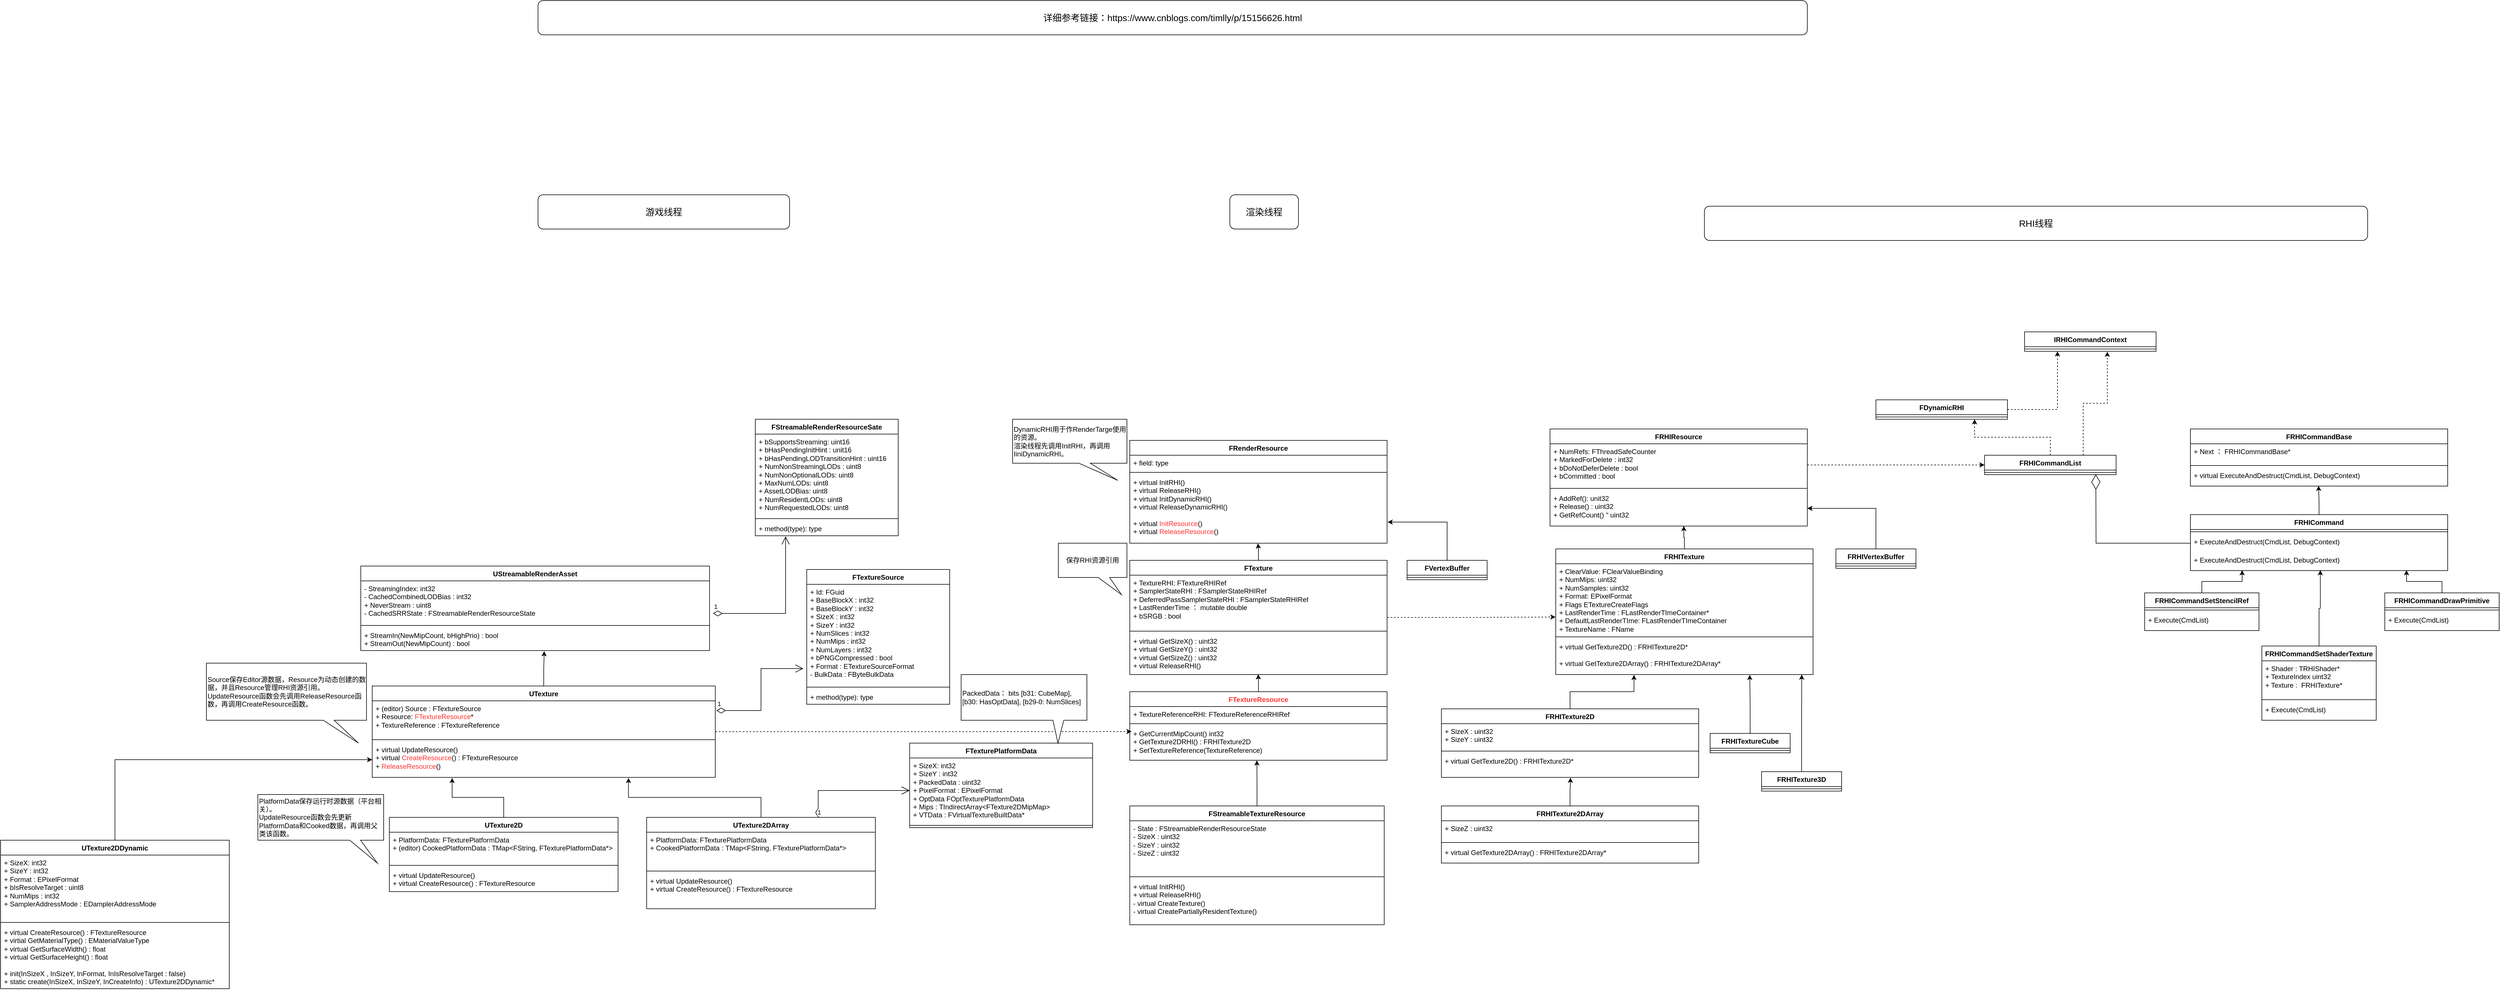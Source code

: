 <mxfile version="24.0.5" type="github">
  <diagram id="C5RBs43oDa-KdzZeNtuy" name="Page-1">
    <mxGraphModel dx="4809" dy="5466" grid="1" gridSize="10" guides="1" tooltips="1" connect="1" arrows="1" fold="1" page="1" pageScale="1" pageWidth="3300" pageHeight="4681" math="0" shadow="0">
      <root>
        <mxCell id="WIyWlLk6GJQsqaUBKTNV-0" />
        <mxCell id="WIyWlLk6GJQsqaUBKTNV-1" parent="WIyWlLk6GJQsqaUBKTNV-0" />
        <mxCell id="1qPpvCroPMqW7wBHYJon-7" value="UTexture" style="swimlane;fontStyle=1;align=center;verticalAlign=top;childLayout=stackLayout;horizontal=1;startSize=26;horizontalStack=0;resizeParent=1;resizeParentMax=0;resizeLast=0;collapsible=1;marginBottom=0;whiteSpace=wrap;html=1;" parent="WIyWlLk6GJQsqaUBKTNV-1" vertex="1">
          <mxGeometry x="270" y="320" width="600" height="160" as="geometry" />
        </mxCell>
        <mxCell id="1qPpvCroPMqW7wBHYJon-8" value="&lt;div&gt;+ (editor) Source : FTextureSource&lt;/div&gt;+ Resource: &lt;font color=&quot;#ff3333&quot;&gt;FTextureResource&lt;/font&gt;*&lt;div&gt;+ TextureReference : FTextureReference&lt;/div&gt;&lt;div&gt;&lt;br&gt;&lt;/div&gt;" style="text;strokeColor=none;fillColor=none;align=left;verticalAlign=top;spacingLeft=4;spacingRight=4;overflow=hidden;rotatable=0;points=[[0,0.5],[1,0.5]];portConstraint=eastwest;whiteSpace=wrap;html=1;" parent="1qPpvCroPMqW7wBHYJon-7" vertex="1">
          <mxGeometry y="26" width="600" height="64" as="geometry" />
        </mxCell>
        <mxCell id="1qPpvCroPMqW7wBHYJon-9" value="" style="line;strokeWidth=1;fillColor=none;align=left;verticalAlign=middle;spacingTop=-1;spacingLeft=3;spacingRight=3;rotatable=0;labelPosition=right;points=[];portConstraint=eastwest;strokeColor=inherit;" parent="1qPpvCroPMqW7wBHYJon-7" vertex="1">
          <mxGeometry y="90" width="600" height="8" as="geometry" />
        </mxCell>
        <mxCell id="1qPpvCroPMqW7wBHYJon-10" value="+ virtual UpdateResource()&lt;div&gt;+ virtual&amp;nbsp;&lt;font color=&quot;#ff3333&quot;&gt;CreateResource&lt;/font&gt;() : FTextureResource&lt;/div&gt;&lt;div&gt;+ &lt;font color=&quot;#ff3333&quot;&gt;ReleaseResource&lt;/font&gt;()&lt;/div&gt;" style="text;strokeColor=none;fillColor=none;align=left;verticalAlign=top;spacingLeft=4;spacingRight=4;overflow=hidden;rotatable=0;points=[[0,0.5],[1,0.5]];portConstraint=eastwest;whiteSpace=wrap;html=1;" parent="1qPpvCroPMqW7wBHYJon-7" vertex="1">
          <mxGeometry y="98" width="600" height="62" as="geometry" />
        </mxCell>
        <mxCell id="1qPpvCroPMqW7wBHYJon-11" value="UTexture2D" style="swimlane;fontStyle=1;align=center;verticalAlign=top;childLayout=stackLayout;horizontal=1;startSize=26;horizontalStack=0;resizeParent=1;resizeParentMax=0;resizeLast=0;collapsible=1;marginBottom=0;whiteSpace=wrap;html=1;" parent="WIyWlLk6GJQsqaUBKTNV-1" vertex="1">
          <mxGeometry x="300" y="550" width="400" height="130" as="geometry" />
        </mxCell>
        <mxCell id="1qPpvCroPMqW7wBHYJon-12" value="+ PlatformData: FTexturePlatformData&lt;div&gt;+ (editor) CookedPlatformData :&amp;nbsp;TMap&amp;lt;FString, FTexturePlatformData*&amp;gt;&lt;/div&gt;" style="text;strokeColor=none;fillColor=none;align=left;verticalAlign=top;spacingLeft=4;spacingRight=4;overflow=hidden;rotatable=0;points=[[0,0.5],[1,0.5]];portConstraint=eastwest;whiteSpace=wrap;html=1;" parent="1qPpvCroPMqW7wBHYJon-11" vertex="1">
          <mxGeometry y="26" width="400" height="54" as="geometry" />
        </mxCell>
        <mxCell id="1qPpvCroPMqW7wBHYJon-13" value="" style="line;strokeWidth=1;fillColor=none;align=left;verticalAlign=middle;spacingTop=-1;spacingLeft=3;spacingRight=3;rotatable=0;labelPosition=right;points=[];portConstraint=eastwest;strokeColor=inherit;" parent="1qPpvCroPMqW7wBHYJon-11" vertex="1">
          <mxGeometry y="80" width="400" height="8" as="geometry" />
        </mxCell>
        <mxCell id="1qPpvCroPMqW7wBHYJon-14" value="+ virtual UpdateResource()&lt;div&gt;+ virtual&amp;nbsp;CreateResource() : FTextureResource&lt;/div&gt;&lt;div&gt;&lt;br&gt;&lt;/div&gt;" style="text;strokeColor=none;fillColor=none;align=left;verticalAlign=top;spacingLeft=4;spacingRight=4;overflow=hidden;rotatable=0;points=[[0,0.5],[1,0.5]];portConstraint=eastwest;whiteSpace=wrap;html=1;" parent="1qPpvCroPMqW7wBHYJon-11" vertex="1">
          <mxGeometry y="88" width="400" height="42" as="geometry" />
        </mxCell>
        <mxCell id="1qPpvCroPMqW7wBHYJon-16" style="edgeStyle=orthogonalEdgeStyle;rounded=0;orthogonalLoop=1;jettySize=auto;html=1;entryX=0.233;entryY=1.016;entryDx=0;entryDy=0;entryPerimeter=0;" parent="WIyWlLk6GJQsqaUBKTNV-1" source="1qPpvCroPMqW7wBHYJon-11" target="1qPpvCroPMqW7wBHYJon-10" edge="1">
          <mxGeometry relative="1" as="geometry" />
        </mxCell>
        <mxCell id="1mHHUEUBmw5j4xQIcPsZ-0" value="UTexture2DArray" style="swimlane;fontStyle=1;align=center;verticalAlign=top;childLayout=stackLayout;horizontal=1;startSize=26;horizontalStack=0;resizeParent=1;resizeParentMax=0;resizeLast=0;collapsible=1;marginBottom=0;whiteSpace=wrap;html=1;" parent="WIyWlLk6GJQsqaUBKTNV-1" vertex="1">
          <mxGeometry x="750" y="550" width="400" height="160" as="geometry" />
        </mxCell>
        <mxCell id="1mHHUEUBmw5j4xQIcPsZ-1" value="+ PlatformData: FTexturePlatformData&lt;div&gt;+ CookedPlatformData :&amp;nbsp;TMap&amp;lt;FString, FTexturePlatformData*&amp;gt;&lt;/div&gt;" style="text;strokeColor=none;fillColor=none;align=left;verticalAlign=top;spacingLeft=4;spacingRight=4;overflow=hidden;rotatable=0;points=[[0,0.5],[1,0.5]];portConstraint=eastwest;whiteSpace=wrap;html=1;" parent="1mHHUEUBmw5j4xQIcPsZ-0" vertex="1">
          <mxGeometry y="26" width="400" height="64" as="geometry" />
        </mxCell>
        <mxCell id="1mHHUEUBmw5j4xQIcPsZ-2" value="" style="line;strokeWidth=1;fillColor=none;align=left;verticalAlign=middle;spacingTop=-1;spacingLeft=3;spacingRight=3;rotatable=0;labelPosition=right;points=[];portConstraint=eastwest;strokeColor=inherit;" parent="1mHHUEUBmw5j4xQIcPsZ-0" vertex="1">
          <mxGeometry y="90" width="400" height="8" as="geometry" />
        </mxCell>
        <mxCell id="1mHHUEUBmw5j4xQIcPsZ-3" value="+ virtual UpdateResource()&lt;div&gt;+ virtual&amp;nbsp;CreateResource() : FTextureResource&lt;/div&gt;&lt;div&gt;&lt;br&gt;&lt;/div&gt;" style="text;strokeColor=none;fillColor=none;align=left;verticalAlign=top;spacingLeft=4;spacingRight=4;overflow=hidden;rotatable=0;points=[[0,0.5],[1,0.5]];portConstraint=eastwest;whiteSpace=wrap;html=1;" parent="1mHHUEUBmw5j4xQIcPsZ-0" vertex="1">
          <mxGeometry y="98" width="400" height="62" as="geometry" />
        </mxCell>
        <mxCell id="1mHHUEUBmw5j4xQIcPsZ-4" style="edgeStyle=orthogonalEdgeStyle;rounded=0;orthogonalLoop=1;jettySize=auto;html=1;entryX=0.747;entryY=1.016;entryDx=0;entryDy=0;entryPerimeter=0;" parent="WIyWlLk6GJQsqaUBKTNV-1" source="1mHHUEUBmw5j4xQIcPsZ-0" target="1qPpvCroPMqW7wBHYJon-10" edge="1">
          <mxGeometry relative="1" as="geometry" />
        </mxCell>
        <mxCell id="1mHHUEUBmw5j4xQIcPsZ-10" value="&lt;font color=&quot;#ff3333&quot;&gt;FTextureResource&lt;/font&gt;" style="swimlane;fontStyle=1;align=center;verticalAlign=top;childLayout=stackLayout;horizontal=1;startSize=26;horizontalStack=0;resizeParent=1;resizeParentMax=0;resizeLast=0;collapsible=1;marginBottom=0;whiteSpace=wrap;html=1;" parent="WIyWlLk6GJQsqaUBKTNV-1" vertex="1">
          <mxGeometry x="1595" y="330" width="450" height="120" as="geometry" />
        </mxCell>
        <mxCell id="1mHHUEUBmw5j4xQIcPsZ-11" value="+ TextureReferenceRHI: FTextureReferenceRHIRef" style="text;strokeColor=none;fillColor=none;align=left;verticalAlign=top;spacingLeft=4;spacingRight=4;overflow=hidden;rotatable=0;points=[[0,0.5],[1,0.5]];portConstraint=eastwest;whiteSpace=wrap;html=1;" parent="1mHHUEUBmw5j4xQIcPsZ-10" vertex="1">
          <mxGeometry y="26" width="450" height="26" as="geometry" />
        </mxCell>
        <mxCell id="1mHHUEUBmw5j4xQIcPsZ-12" value="" style="line;strokeWidth=1;fillColor=none;align=left;verticalAlign=middle;spacingTop=-1;spacingLeft=3;spacingRight=3;rotatable=0;labelPosition=right;points=[];portConstraint=eastwest;strokeColor=inherit;" parent="1mHHUEUBmw5j4xQIcPsZ-10" vertex="1">
          <mxGeometry y="52" width="450" height="8" as="geometry" />
        </mxCell>
        <mxCell id="1mHHUEUBmw5j4xQIcPsZ-13" value="+&amp;nbsp;GetCurrentMipCount() int32&lt;div&gt;+ GetTexture2DRHI() : FRHITexture2D&lt;/div&gt;&lt;div&gt;+ SetTextureReference(TextureReference)&lt;/div&gt;" style="text;strokeColor=none;fillColor=none;align=left;verticalAlign=top;spacingLeft=4;spacingRight=4;overflow=hidden;rotatable=0;points=[[0,0.5],[1,0.5]];portConstraint=eastwest;whiteSpace=wrap;html=1;" parent="1mHHUEUBmw5j4xQIcPsZ-10" vertex="1">
          <mxGeometry y="60" width="450" height="60" as="geometry" />
        </mxCell>
        <mxCell id="1mHHUEUBmw5j4xQIcPsZ-14" value="FRenderResource" style="swimlane;fontStyle=1;align=center;verticalAlign=top;childLayout=stackLayout;horizontal=1;startSize=26;horizontalStack=0;resizeParent=1;resizeParentMax=0;resizeLast=0;collapsible=1;marginBottom=0;whiteSpace=wrap;html=1;" parent="WIyWlLk6GJQsqaUBKTNV-1" vertex="1">
          <mxGeometry x="1595" y="-110" width="450" height="180" as="geometry" />
        </mxCell>
        <mxCell id="1mHHUEUBmw5j4xQIcPsZ-15" value="+ field: type" style="text;strokeColor=none;fillColor=none;align=left;verticalAlign=top;spacingLeft=4;spacingRight=4;overflow=hidden;rotatable=0;points=[[0,0.5],[1,0.5]];portConstraint=eastwest;whiteSpace=wrap;html=1;" parent="1mHHUEUBmw5j4xQIcPsZ-14" vertex="1">
          <mxGeometry y="26" width="450" height="26" as="geometry" />
        </mxCell>
        <mxCell id="1mHHUEUBmw5j4xQIcPsZ-16" value="" style="line;strokeWidth=1;fillColor=none;align=left;verticalAlign=middle;spacingTop=-1;spacingLeft=3;spacingRight=3;rotatable=0;labelPosition=right;points=[];portConstraint=eastwest;strokeColor=inherit;" parent="1mHHUEUBmw5j4xQIcPsZ-14" vertex="1">
          <mxGeometry y="52" width="450" height="8" as="geometry" />
        </mxCell>
        <mxCell id="1mHHUEUBmw5j4xQIcPsZ-17" value="+ virtual&amp;nbsp;InitRHI()&lt;div&gt;+ virtual ReleaseRHI()&lt;/div&gt;&lt;div&gt;+&amp;nbsp;virtual InitDynamicRHI()&lt;/div&gt;&lt;div&gt;+&amp;nbsp;virtual ReleaseDynamicRHI()&lt;/div&gt;&lt;div&gt;&lt;br&gt;&lt;/div&gt;&lt;div&gt;+ virtual&amp;nbsp;&lt;font color=&quot;#ff3333&quot;&gt;InitResource&lt;/font&gt;()&lt;/div&gt;&lt;div&gt;+ virtual &lt;font color=&quot;#ff3333&quot;&gt;ReleaseResource&lt;/font&gt;()&lt;/div&gt;" style="text;strokeColor=none;fillColor=none;align=left;verticalAlign=top;spacingLeft=4;spacingRight=4;overflow=hidden;rotatable=0;points=[[0,0.5],[1,0.5]];portConstraint=eastwest;whiteSpace=wrap;html=1;" parent="1mHHUEUBmw5j4xQIcPsZ-14" vertex="1">
          <mxGeometry y="60" width="450" height="120" as="geometry" />
        </mxCell>
        <mxCell id="1mHHUEUBmw5j4xQIcPsZ-37" style="edgeStyle=orthogonalEdgeStyle;rounded=0;orthogonalLoop=1;jettySize=auto;html=1;dashed=1;entryX=-0.001;entryY=0.752;entryDx=0;entryDy=0;entryPerimeter=0;" parent="WIyWlLk6GJQsqaUBKTNV-1" source="1mHHUEUBmw5j4xQIcPsZ-18" target="1mHHUEUBmw5j4xQIcPsZ-33" edge="1">
          <mxGeometry relative="1" as="geometry" />
        </mxCell>
        <mxCell id="1mHHUEUBmw5j4xQIcPsZ-18" value="FTexture" style="swimlane;fontStyle=1;align=center;verticalAlign=top;childLayout=stackLayout;horizontal=1;startSize=26;horizontalStack=0;resizeParent=1;resizeParentMax=0;resizeLast=0;collapsible=1;marginBottom=0;whiteSpace=wrap;html=1;" parent="WIyWlLk6GJQsqaUBKTNV-1" vertex="1">
          <mxGeometry x="1595" y="100" width="450" height="200" as="geometry" />
        </mxCell>
        <mxCell id="1mHHUEUBmw5j4xQIcPsZ-19" value="+ TextureRHI: FTextureRHIRef&lt;div&gt;+&amp;nbsp;SamplerStateRHI : FSamplerStateRHIRef&lt;/div&gt;&lt;div&gt;+ DeferredPassSamplerStateRHI : FSamplerStateRHIRef&lt;/div&gt;&lt;div&gt;+&amp;nbsp;LastRenderTime ： mutable double&lt;/div&gt;&lt;div&gt;+ bSRGB : bool&lt;/div&gt;" style="text;strokeColor=none;fillColor=none;align=left;verticalAlign=top;spacingLeft=4;spacingRight=4;overflow=hidden;rotatable=0;points=[[0,0.5],[1,0.5]];portConstraint=eastwest;whiteSpace=wrap;html=1;" parent="1mHHUEUBmw5j4xQIcPsZ-18" vertex="1">
          <mxGeometry y="26" width="450" height="94" as="geometry" />
        </mxCell>
        <mxCell id="1mHHUEUBmw5j4xQIcPsZ-20" value="" style="line;strokeWidth=1;fillColor=none;align=left;verticalAlign=middle;spacingTop=-1;spacingLeft=3;spacingRight=3;rotatable=0;labelPosition=right;points=[];portConstraint=eastwest;strokeColor=inherit;" parent="1mHHUEUBmw5j4xQIcPsZ-18" vertex="1">
          <mxGeometry y="120" width="450" height="8" as="geometry" />
        </mxCell>
        <mxCell id="1mHHUEUBmw5j4xQIcPsZ-21" value="&lt;div&gt;+&amp;nbsp;virtual GetSizeX() :&amp;nbsp;&lt;span style=&quot;background-color: initial;&quot;&gt;uint32&lt;/span&gt;&lt;/div&gt;&lt;div&gt;+&amp;nbsp;virtual GetSizeY() :&amp;nbsp;&lt;span style=&quot;background-color: initial;&quot;&gt;uint32&lt;/span&gt;&lt;span style=&quot;background-color: initial;&quot;&gt;&lt;br&gt;&lt;/span&gt;&lt;/div&gt;&lt;div&gt;+&amp;nbsp;virtual GetSizeZ() :&amp;nbsp;&lt;span style=&quot;background-color: initial;&quot;&gt;uint32&lt;/span&gt;&lt;span style=&quot;background-color: initial;&quot;&gt;&lt;br&gt;&lt;/span&gt;&lt;/div&gt;&lt;div&gt;+ virtual ReleaseRHI()&lt;/div&gt;" style="text;strokeColor=none;fillColor=none;align=left;verticalAlign=top;spacingLeft=4;spacingRight=4;overflow=hidden;rotatable=0;points=[[0,0.5],[1,0.5]];portConstraint=eastwest;whiteSpace=wrap;html=1;" parent="1mHHUEUBmw5j4xQIcPsZ-18" vertex="1">
          <mxGeometry y="128" width="450" height="72" as="geometry" />
        </mxCell>
        <mxCell id="1mHHUEUBmw5j4xQIcPsZ-22" style="edgeStyle=orthogonalEdgeStyle;rounded=0;orthogonalLoop=1;jettySize=auto;html=1;entryX=0.498;entryY=1.003;entryDx=0;entryDy=0;entryPerimeter=0;" parent="WIyWlLk6GJQsqaUBKTNV-1" source="1mHHUEUBmw5j4xQIcPsZ-18" target="1mHHUEUBmw5j4xQIcPsZ-17" edge="1">
          <mxGeometry relative="1" as="geometry" />
        </mxCell>
        <mxCell id="1mHHUEUBmw5j4xQIcPsZ-24" style="edgeStyle=orthogonalEdgeStyle;rounded=0;orthogonalLoop=1;jettySize=auto;html=1;entryX=0.007;entryY=0.163;entryDx=0;entryDy=0;entryPerimeter=0;dashed=1;strokeColor=default;" parent="WIyWlLk6GJQsqaUBKTNV-1" source="1qPpvCroPMqW7wBHYJon-7" target="1mHHUEUBmw5j4xQIcPsZ-13" edge="1">
          <mxGeometry relative="1" as="geometry" />
        </mxCell>
        <mxCell id="1mHHUEUBmw5j4xQIcPsZ-26" value="保存RHI资源引用" style="shape=callout;whiteSpace=wrap;html=1;perimeter=calloutPerimeter;size=30;position=0.58;position2=0.92;" parent="WIyWlLk6GJQsqaUBKTNV-1" vertex="1">
          <mxGeometry x="1470" y="70" width="120" height="90" as="geometry" />
        </mxCell>
        <mxCell id="1mHHUEUBmw5j4xQIcPsZ-27" style="edgeStyle=orthogonalEdgeStyle;rounded=0;orthogonalLoop=1;jettySize=auto;html=1;entryX=0.499;entryY=0.992;entryDx=0;entryDy=0;entryPerimeter=0;" parent="WIyWlLk6GJQsqaUBKTNV-1" source="1mHHUEUBmw5j4xQIcPsZ-10" target="1mHHUEUBmw5j4xQIcPsZ-21" edge="1">
          <mxGeometry relative="1" as="geometry" />
        </mxCell>
        <mxCell id="1mHHUEUBmw5j4xQIcPsZ-28" value="FRHIResource" style="swimlane;fontStyle=1;align=center;verticalAlign=top;childLayout=stackLayout;horizontal=1;startSize=26;horizontalStack=0;resizeParent=1;resizeParentMax=0;resizeLast=0;collapsible=1;marginBottom=0;whiteSpace=wrap;html=1;" parent="WIyWlLk6GJQsqaUBKTNV-1" vertex="1">
          <mxGeometry x="2330" y="-130" width="450" height="170" as="geometry" />
        </mxCell>
        <mxCell id="1mHHUEUBmw5j4xQIcPsZ-29" value="+ NumRefs: FThreadSafeCounter&lt;div&gt;+ MarkedForDelete : int32&lt;/div&gt;&lt;div&gt;+ bDoNotDeferDelete : bool&lt;/div&gt;&lt;div&gt;+ bCommitted : bool&lt;/div&gt;" style="text;strokeColor=none;fillColor=none;align=left;verticalAlign=top;spacingLeft=4;spacingRight=4;overflow=hidden;rotatable=0;points=[[0,0.5],[1,0.5]];portConstraint=eastwest;whiteSpace=wrap;html=1;" parent="1mHHUEUBmw5j4xQIcPsZ-28" vertex="1">
          <mxGeometry y="26" width="450" height="74" as="geometry" />
        </mxCell>
        <mxCell id="1mHHUEUBmw5j4xQIcPsZ-30" value="" style="line;strokeWidth=1;fillColor=none;align=left;verticalAlign=middle;spacingTop=-1;spacingLeft=3;spacingRight=3;rotatable=0;labelPosition=right;points=[];portConstraint=eastwest;strokeColor=inherit;" parent="1mHHUEUBmw5j4xQIcPsZ-28" vertex="1">
          <mxGeometry y="100" width="450" height="8" as="geometry" />
        </mxCell>
        <mxCell id="1mHHUEUBmw5j4xQIcPsZ-31" value="+ AddRef(): unit32&lt;div&gt;+ Release() : uint32&lt;/div&gt;&lt;div&gt;+ GetRefCount() &quot; uint32&lt;/div&gt;" style="text;strokeColor=none;fillColor=none;align=left;verticalAlign=top;spacingLeft=4;spacingRight=4;overflow=hidden;rotatable=0;points=[[0,0.5],[1,0.5]];portConstraint=eastwest;whiteSpace=wrap;html=1;" parent="1mHHUEUBmw5j4xQIcPsZ-28" vertex="1">
          <mxGeometry y="108" width="450" height="62" as="geometry" />
        </mxCell>
        <mxCell id="1mHHUEUBmw5j4xQIcPsZ-32" value="FRHITexture" style="swimlane;fontStyle=1;align=center;verticalAlign=top;childLayout=stackLayout;horizontal=1;startSize=26;horizontalStack=0;resizeParent=1;resizeParentMax=0;resizeLast=0;collapsible=1;marginBottom=0;whiteSpace=wrap;html=1;" parent="WIyWlLk6GJQsqaUBKTNV-1" vertex="1">
          <mxGeometry x="2340" y="80" width="450" height="220" as="geometry" />
        </mxCell>
        <mxCell id="1mHHUEUBmw5j4xQIcPsZ-33" value="+ ClearValue: FClearValueBinding&lt;div&gt;+ NumMips: uint32&lt;/div&gt;&lt;div&gt;+ NumSamples: uint32&lt;/div&gt;&lt;div&gt;+ Format: EPixelFormat&lt;/div&gt;&lt;div&gt;+ Flags ETextureCreateFlags&lt;/div&gt;&lt;div&gt;+ LastRenderTime : FLastRenderTImeContainer*&lt;/div&gt;&lt;div&gt;+ DefaultLastRenderTIme:&amp;nbsp;&lt;span style=&quot;background-color: initial;&quot;&gt;FLastRenderTImeContainer&lt;/span&gt;&lt;span style=&quot;background-color: initial;&quot;&gt;&amp;nbsp;&lt;/span&gt;&lt;/div&gt;&lt;div&gt;&lt;span style=&quot;background-color: initial;&quot;&gt;+ TextureName : FName&lt;/span&gt;&lt;/div&gt;" style="text;strokeColor=none;fillColor=none;align=left;verticalAlign=top;spacingLeft=4;spacingRight=4;overflow=hidden;rotatable=0;points=[[0,0.5],[1,0.5]];portConstraint=eastwest;whiteSpace=wrap;html=1;" parent="1mHHUEUBmw5j4xQIcPsZ-32" vertex="1">
          <mxGeometry y="26" width="450" height="124" as="geometry" />
        </mxCell>
        <mxCell id="1mHHUEUBmw5j4xQIcPsZ-34" value="" style="line;strokeWidth=1;fillColor=none;align=left;verticalAlign=middle;spacingTop=-1;spacingLeft=3;spacingRight=3;rotatable=0;labelPosition=right;points=[];portConstraint=eastwest;strokeColor=inherit;" parent="1mHHUEUBmw5j4xQIcPsZ-32" vertex="1">
          <mxGeometry y="150" width="450" height="8" as="geometry" />
        </mxCell>
        <mxCell id="1mHHUEUBmw5j4xQIcPsZ-35" value="+&amp;nbsp;virtual GetTexture2D() : FRHITexture2D*&amp;nbsp;&lt;div&gt;&lt;br&gt;&lt;/div&gt;&lt;div&gt;+&amp;nbsp;virtual GetTexture2DArray() : FRHITexture2DArray*&amp;nbsp;&lt;br&gt;&lt;/div&gt;" style="text;strokeColor=none;fillColor=none;align=left;verticalAlign=top;spacingLeft=4;spacingRight=4;overflow=hidden;rotatable=0;points=[[0,0.5],[1,0.5]];portConstraint=eastwest;whiteSpace=wrap;html=1;" parent="1mHHUEUBmw5j4xQIcPsZ-32" vertex="1">
          <mxGeometry y="158" width="450" height="62" as="geometry" />
        </mxCell>
        <mxCell id="1mHHUEUBmw5j4xQIcPsZ-36" style="edgeStyle=orthogonalEdgeStyle;rounded=0;orthogonalLoop=1;jettySize=auto;html=1;entryX=0.52;entryY=0.997;entryDx=0;entryDy=0;entryPerimeter=0;" parent="WIyWlLk6GJQsqaUBKTNV-1" source="1mHHUEUBmw5j4xQIcPsZ-32" target="1mHHUEUBmw5j4xQIcPsZ-31" edge="1">
          <mxGeometry relative="1" as="geometry" />
        </mxCell>
        <mxCell id="1mHHUEUBmw5j4xQIcPsZ-38" value="UStreamableRenderAsset" style="swimlane;fontStyle=1;align=center;verticalAlign=top;childLayout=stackLayout;horizontal=1;startSize=26;horizontalStack=0;resizeParent=1;resizeParentMax=0;resizeLast=0;collapsible=1;marginBottom=0;whiteSpace=wrap;html=1;" parent="WIyWlLk6GJQsqaUBKTNV-1" vertex="1">
          <mxGeometry x="250" y="110" width="610" height="148" as="geometry" />
        </mxCell>
        <mxCell id="1mHHUEUBmw5j4xQIcPsZ-39" value="- StreamingIndex: int32&lt;div&gt;- CachedCombinedLODBias : int32&lt;/div&gt;&lt;div&gt;+ NeverStream : uint8&lt;/div&gt;&lt;div&gt;- CachedSRRState : FStreamableRenderResourceState&lt;/div&gt;" style="text;strokeColor=none;fillColor=none;align=left;verticalAlign=top;spacingLeft=4;spacingRight=4;overflow=hidden;rotatable=0;points=[[0,0.5],[1,0.5]];portConstraint=eastwest;whiteSpace=wrap;html=1;" parent="1mHHUEUBmw5j4xQIcPsZ-38" vertex="1">
          <mxGeometry y="26" width="610" height="74" as="geometry" />
        </mxCell>
        <mxCell id="1mHHUEUBmw5j4xQIcPsZ-40" value="" style="line;strokeWidth=1;fillColor=none;align=left;verticalAlign=middle;spacingTop=-1;spacingLeft=3;spacingRight=3;rotatable=0;labelPosition=right;points=[];portConstraint=eastwest;strokeColor=inherit;" parent="1mHHUEUBmw5j4xQIcPsZ-38" vertex="1">
          <mxGeometry y="100" width="610" height="8" as="geometry" />
        </mxCell>
        <mxCell id="1mHHUEUBmw5j4xQIcPsZ-41" value="+ StreamIn(NewMipCount, bHighPrio) : bool&lt;div&gt;+ StreamOut(NewMipCount) : bool&lt;/div&gt;" style="text;strokeColor=none;fillColor=none;align=left;verticalAlign=top;spacingLeft=4;spacingRight=4;overflow=hidden;rotatable=0;points=[[0,0.5],[1,0.5]];portConstraint=eastwest;whiteSpace=wrap;html=1;" parent="1mHHUEUBmw5j4xQIcPsZ-38" vertex="1">
          <mxGeometry y="108" width="610" height="40" as="geometry" />
        </mxCell>
        <mxCell id="1mHHUEUBmw5j4xQIcPsZ-42" style="edgeStyle=orthogonalEdgeStyle;rounded=0;orthogonalLoop=1;jettySize=auto;html=1;entryX=0.526;entryY=1.025;entryDx=0;entryDy=0;entryPerimeter=0;" parent="WIyWlLk6GJQsqaUBKTNV-1" source="1qPpvCroPMqW7wBHYJon-7" target="1mHHUEUBmw5j4xQIcPsZ-41" edge="1">
          <mxGeometry relative="1" as="geometry">
            <mxPoint x="574" y="208" as="targetPoint" />
          </mxGeometry>
        </mxCell>
        <mxCell id="1mHHUEUBmw5j4xQIcPsZ-43" value="FTexturePlatformData" style="swimlane;fontStyle=1;align=center;verticalAlign=top;childLayout=stackLayout;horizontal=1;startSize=26;horizontalStack=0;resizeParent=1;resizeParentMax=0;resizeLast=0;collapsible=1;marginBottom=0;whiteSpace=wrap;html=1;" parent="WIyWlLk6GJQsqaUBKTNV-1" vertex="1">
          <mxGeometry x="1210" y="420" width="320" height="148" as="geometry" />
        </mxCell>
        <mxCell id="1mHHUEUBmw5j4xQIcPsZ-44" value="+ SizeX: int32&lt;div&gt;+ SizeY : int32&lt;/div&gt;&lt;div&gt;+ PackedData : uint32&lt;/div&gt;&lt;div&gt;+ PixelFormat : EPixelFormat&lt;/div&gt;&lt;div&gt;+ OptData FOptTexturePlatformData&lt;/div&gt;&lt;div&gt;+&amp;nbsp;Mips : TIndirectArray&amp;lt;FTexture2DMipMap&amp;gt;&lt;/div&gt;&lt;div&gt;+ VTData : FVirtualTextureBuiltData*&lt;/div&gt;" style="text;strokeColor=none;fillColor=none;align=left;verticalAlign=top;spacingLeft=4;spacingRight=4;overflow=hidden;rotatable=0;points=[[0,0.5],[1,0.5]];portConstraint=eastwest;whiteSpace=wrap;html=1;" parent="1mHHUEUBmw5j4xQIcPsZ-43" vertex="1">
          <mxGeometry y="26" width="320" height="114" as="geometry" />
        </mxCell>
        <mxCell id="1mHHUEUBmw5j4xQIcPsZ-45" value="" style="line;strokeWidth=1;fillColor=none;align=left;verticalAlign=middle;spacingTop=-1;spacingLeft=3;spacingRight=3;rotatable=0;labelPosition=right;points=[];portConstraint=eastwest;strokeColor=inherit;" parent="1mHHUEUBmw5j4xQIcPsZ-43" vertex="1">
          <mxGeometry y="140" width="320" height="8" as="geometry" />
        </mxCell>
        <mxCell id="1mHHUEUBmw5j4xQIcPsZ-50" value="1" style="endArrow=open;html=1;endSize=12;startArrow=diamondThin;startSize=14;startFill=0;edgeStyle=orthogonalEdgeStyle;align=left;verticalAlign=bottom;rounded=0;exitX=0.75;exitY=0;exitDx=0;exitDy=0;entryX=0;entryY=0.5;entryDx=0;entryDy=0;" parent="WIyWlLk6GJQsqaUBKTNV-1" source="1mHHUEUBmw5j4xQIcPsZ-0" target="1mHHUEUBmw5j4xQIcPsZ-44" edge="1">
          <mxGeometry x="-1" y="3" relative="1" as="geometry">
            <mxPoint x="1140" y="420" as="sourcePoint" />
            <mxPoint x="1300" y="420" as="targetPoint" />
          </mxGeometry>
        </mxCell>
        <mxCell id="1mHHUEUBmw5j4xQIcPsZ-51" value="FTextureSource" style="swimlane;fontStyle=1;align=center;verticalAlign=top;childLayout=stackLayout;horizontal=1;startSize=26;horizontalStack=0;resizeParent=1;resizeParentMax=0;resizeLast=0;collapsible=1;marginBottom=0;whiteSpace=wrap;html=1;" parent="WIyWlLk6GJQsqaUBKTNV-1" vertex="1">
          <mxGeometry x="1030" y="116" width="250" height="236" as="geometry" />
        </mxCell>
        <mxCell id="1mHHUEUBmw5j4xQIcPsZ-52" value="+ Id: FGuid&lt;div&gt;+&amp;nbsp;BaseBlockX : int32&lt;/div&gt;&lt;div&gt;+ BaseBlockY : int32&lt;/div&gt;&lt;div&gt;+ SizeX : int32&lt;/div&gt;&lt;div&gt;+ SizeY : int32&lt;/div&gt;&lt;div&gt;+ NumSlices : int32&lt;/div&gt;&lt;div&gt;+ NumMips : int32&lt;/div&gt;&lt;div&gt;+ NumLayers : int32&lt;/div&gt;&lt;div&gt;+ bPNGCompressed : bool&lt;/div&gt;&lt;div&gt;+&amp;nbsp;Format : ETextureSourceFormat&lt;/div&gt;&lt;div&gt;- BulkData : FByteBulkData&lt;/div&gt;" style="text;strokeColor=none;fillColor=none;align=left;verticalAlign=top;spacingLeft=4;spacingRight=4;overflow=hidden;rotatable=0;points=[[0,0.5],[1,0.5]];portConstraint=eastwest;whiteSpace=wrap;html=1;" parent="1mHHUEUBmw5j4xQIcPsZ-51" vertex="1">
          <mxGeometry y="26" width="250" height="176" as="geometry" />
        </mxCell>
        <mxCell id="1mHHUEUBmw5j4xQIcPsZ-53" value="" style="line;strokeWidth=1;fillColor=none;align=left;verticalAlign=middle;spacingTop=-1;spacingLeft=3;spacingRight=3;rotatable=0;labelPosition=right;points=[];portConstraint=eastwest;strokeColor=inherit;" parent="1mHHUEUBmw5j4xQIcPsZ-51" vertex="1">
          <mxGeometry y="202" width="250" height="8" as="geometry" />
        </mxCell>
        <mxCell id="1mHHUEUBmw5j4xQIcPsZ-54" value="+ method(type): type" style="text;strokeColor=none;fillColor=none;align=left;verticalAlign=top;spacingLeft=4;spacingRight=4;overflow=hidden;rotatable=0;points=[[0,0.5],[1,0.5]];portConstraint=eastwest;whiteSpace=wrap;html=1;" parent="1mHHUEUBmw5j4xQIcPsZ-51" vertex="1">
          <mxGeometry y="210" width="250" height="26" as="geometry" />
        </mxCell>
        <mxCell id="1mHHUEUBmw5j4xQIcPsZ-55" value="1" style="endArrow=open;html=1;endSize=12;startArrow=diamondThin;startSize=14;startFill=0;edgeStyle=orthogonalEdgeStyle;align=left;verticalAlign=bottom;rounded=0;entryX=-0.024;entryY=0.838;entryDx=0;entryDy=0;entryPerimeter=0;exitX=1.003;exitY=0.266;exitDx=0;exitDy=0;exitPerimeter=0;" parent="WIyWlLk6GJQsqaUBKTNV-1" source="1qPpvCroPMqW7wBHYJon-8" target="1mHHUEUBmw5j4xQIcPsZ-52" edge="1">
          <mxGeometry x="-1" y="3" relative="1" as="geometry">
            <mxPoint x="880" y="410" as="sourcePoint" />
            <mxPoint x="1040" y="410" as="targetPoint" />
          </mxGeometry>
        </mxCell>
        <mxCell id="1mHHUEUBmw5j4xQIcPsZ-58" value="Source保存Editor源数据，Resource为动态创建的数据，并且Resource管理RHI资源引用。&lt;div&gt;UpdateResource函数会先调用ReleaseResource函数，再调用CreateResource函数。&lt;/div&gt;" style="shape=callout;whiteSpace=wrap;html=1;perimeter=calloutPerimeter;size=40;position=0.73;position2=0.95;base=19;align=left;" parent="WIyWlLk6GJQsqaUBKTNV-1" vertex="1">
          <mxGeometry x="-20" y="280" width="280" height="140" as="geometry" />
        </mxCell>
        <mxCell id="1mHHUEUBmw5j4xQIcPsZ-59" value="PackedData： bits [b31: CubeMap], [b30: HasOptData], [b29-0: NumSlices]" style="shape=callout;whiteSpace=wrap;html=1;perimeter=calloutPerimeter;size=40;position=0.73;position2=0.77;base=19;align=left;" parent="WIyWlLk6GJQsqaUBKTNV-1" vertex="1">
          <mxGeometry x="1300" y="300" width="220" height="120" as="geometry" />
        </mxCell>
        <mxCell id="1mHHUEUBmw5j4xQIcPsZ-61" value="FStreamableRenderResourceSate" style="swimlane;fontStyle=1;align=center;verticalAlign=top;childLayout=stackLayout;horizontal=1;startSize=26;horizontalStack=0;resizeParent=1;resizeParentMax=0;resizeLast=0;collapsible=1;marginBottom=0;whiteSpace=wrap;html=1;" parent="WIyWlLk6GJQsqaUBKTNV-1" vertex="1">
          <mxGeometry x="940" y="-147" width="250" height="204" as="geometry" />
        </mxCell>
        <mxCell id="1mHHUEUBmw5j4xQIcPsZ-62" value="+ bSupportsStreaming: uint16&lt;div&gt;+&amp;nbsp;bHasPendingInitHint : unit16&lt;/div&gt;&lt;div&gt;+&amp;nbsp;bHasPendingLODTransitionHint : uint16&lt;br&gt;&lt;div&gt;+&amp;nbsp;NumNonStreamingLODs : uint8&lt;/div&gt;&lt;div&gt;+ NumNonOptionalLODs:&amp;nbsp;&lt;span style=&quot;background-color: initial;&quot;&gt;uint8&lt;/span&gt;&lt;/div&gt;&lt;div&gt;+ MaxNumLODs: uint8&lt;/div&gt;&lt;div&gt;+ AssetLODBias: uint8&lt;/div&gt;&lt;div&gt;+ NumResidentLODs: uint8&lt;/div&gt;&lt;div&gt;+ NumRequestedLODs: uint8&lt;/div&gt;&lt;/div&gt;" style="text;strokeColor=none;fillColor=none;align=left;verticalAlign=top;spacingLeft=4;spacingRight=4;overflow=hidden;rotatable=0;points=[[0,0.5],[1,0.5]];portConstraint=eastwest;whiteSpace=wrap;html=1;" parent="1mHHUEUBmw5j4xQIcPsZ-61" vertex="1">
          <mxGeometry y="26" width="250" height="144" as="geometry" />
        </mxCell>
        <mxCell id="1mHHUEUBmw5j4xQIcPsZ-63" value="" style="line;strokeWidth=1;fillColor=none;align=left;verticalAlign=middle;spacingTop=-1;spacingLeft=3;spacingRight=3;rotatable=0;labelPosition=right;points=[];portConstraint=eastwest;strokeColor=inherit;" parent="1mHHUEUBmw5j4xQIcPsZ-61" vertex="1">
          <mxGeometry y="170" width="250" height="8" as="geometry" />
        </mxCell>
        <mxCell id="1mHHUEUBmw5j4xQIcPsZ-64" value="+ method(type): type" style="text;strokeColor=none;fillColor=none;align=left;verticalAlign=top;spacingLeft=4;spacingRight=4;overflow=hidden;rotatable=0;points=[[0,0.5],[1,0.5]];portConstraint=eastwest;whiteSpace=wrap;html=1;" parent="1mHHUEUBmw5j4xQIcPsZ-61" vertex="1">
          <mxGeometry y="178" width="250" height="26" as="geometry" />
        </mxCell>
        <mxCell id="1mHHUEUBmw5j4xQIcPsZ-65" value="1" style="endArrow=open;html=1;endSize=12;startArrow=diamondThin;startSize=14;startFill=0;edgeStyle=orthogonalEdgeStyle;align=left;verticalAlign=bottom;rounded=0;entryX=0.212;entryY=1.038;entryDx=0;entryDy=0;entryPerimeter=0;exitX=1.01;exitY=0.77;exitDx=0;exitDy=0;exitPerimeter=0;" parent="WIyWlLk6GJQsqaUBKTNV-1" source="1mHHUEUBmw5j4xQIcPsZ-39" target="1mHHUEUBmw5j4xQIcPsZ-64" edge="1">
          <mxGeometry x="-1" y="3" relative="1" as="geometry">
            <mxPoint x="873.75" y="172" as="sourcePoint" />
            <mxPoint x="1025.75" y="80" as="targetPoint" />
          </mxGeometry>
        </mxCell>
        <mxCell id="lp9Jnz26pDL65dUn3LYR-0" value="游戏线程" style="rounded=1;whiteSpace=wrap;html=1;fontSize=16;" parent="WIyWlLk6GJQsqaUBKTNV-1" vertex="1">
          <mxGeometry x="560" y="-540" width="440" height="60" as="geometry" />
        </mxCell>
        <mxCell id="lp9Jnz26pDL65dUn3LYR-1" value="渲染线程" style="rounded=1;whiteSpace=wrap;html=1;fontSize=16;" parent="WIyWlLk6GJQsqaUBKTNV-1" vertex="1">
          <mxGeometry x="1770" y="-540" width="120" height="60" as="geometry" />
        </mxCell>
        <mxCell id="lp9Jnz26pDL65dUn3LYR-2" value="RHI线程" style="rounded=1;whiteSpace=wrap;html=1;fontSize=16;" parent="WIyWlLk6GJQsqaUBKTNV-1" vertex="1">
          <mxGeometry x="2600" y="-520" width="1160" height="60" as="geometry" />
        </mxCell>
        <mxCell id="lp9Jnz26pDL65dUn3LYR-3" value="FRHITexture2D" style="swimlane;fontStyle=1;align=center;verticalAlign=top;childLayout=stackLayout;horizontal=1;startSize=26;horizontalStack=0;resizeParent=1;resizeParentMax=0;resizeLast=0;collapsible=1;marginBottom=0;whiteSpace=wrap;html=1;" parent="WIyWlLk6GJQsqaUBKTNV-1" vertex="1">
          <mxGeometry x="2140" y="360" width="450" height="120" as="geometry" />
        </mxCell>
        <mxCell id="lp9Jnz26pDL65dUn3LYR-4" value="+ SizeX : uint32&lt;div&gt;+ SizeY : uint32&lt;/div&gt;" style="text;strokeColor=none;fillColor=none;align=left;verticalAlign=top;spacingLeft=4;spacingRight=4;overflow=hidden;rotatable=0;points=[[0,0.5],[1,0.5]];portConstraint=eastwest;whiteSpace=wrap;html=1;" parent="lp9Jnz26pDL65dUn3LYR-3" vertex="1">
          <mxGeometry y="26" width="450" height="44" as="geometry" />
        </mxCell>
        <mxCell id="lp9Jnz26pDL65dUn3LYR-5" value="" style="line;strokeWidth=1;fillColor=none;align=left;verticalAlign=middle;spacingTop=-1;spacingLeft=3;spacingRight=3;rotatable=0;labelPosition=right;points=[];portConstraint=eastwest;strokeColor=inherit;" parent="lp9Jnz26pDL65dUn3LYR-3" vertex="1">
          <mxGeometry y="70" width="450" height="8" as="geometry" />
        </mxCell>
        <mxCell id="lp9Jnz26pDL65dUn3LYR-6" value="+&amp;nbsp;virtual GetTexture2D() : FRHITexture2D*&amp;nbsp;" style="text;strokeColor=none;fillColor=none;align=left;verticalAlign=top;spacingLeft=4;spacingRight=4;overflow=hidden;rotatable=0;points=[[0,0.5],[1,0.5]];portConstraint=eastwest;whiteSpace=wrap;html=1;" parent="lp9Jnz26pDL65dUn3LYR-3" vertex="1">
          <mxGeometry y="78" width="450" height="42" as="geometry" />
        </mxCell>
        <mxCell id="lp9Jnz26pDL65dUn3LYR-8" value="FRHITexture2DArray" style="swimlane;fontStyle=1;align=center;verticalAlign=top;childLayout=stackLayout;horizontal=1;startSize=26;horizontalStack=0;resizeParent=1;resizeParentMax=0;resizeLast=0;collapsible=1;marginBottom=0;whiteSpace=wrap;html=1;" parent="WIyWlLk6GJQsqaUBKTNV-1" vertex="1">
          <mxGeometry x="2140" y="530" width="450" height="100" as="geometry" />
        </mxCell>
        <mxCell id="lp9Jnz26pDL65dUn3LYR-9" value="+ SizeZ : uint32" style="text;strokeColor=none;fillColor=none;align=left;verticalAlign=top;spacingLeft=4;spacingRight=4;overflow=hidden;rotatable=0;points=[[0,0.5],[1,0.5]];portConstraint=eastwest;whiteSpace=wrap;html=1;" parent="lp9Jnz26pDL65dUn3LYR-8" vertex="1">
          <mxGeometry y="26" width="450" height="34" as="geometry" />
        </mxCell>
        <mxCell id="lp9Jnz26pDL65dUn3LYR-10" value="" style="line;strokeWidth=1;fillColor=none;align=left;verticalAlign=middle;spacingTop=-1;spacingLeft=3;spacingRight=3;rotatable=0;labelPosition=right;points=[];portConstraint=eastwest;strokeColor=inherit;" parent="lp9Jnz26pDL65dUn3LYR-8" vertex="1">
          <mxGeometry y="60" width="450" height="8" as="geometry" />
        </mxCell>
        <mxCell id="lp9Jnz26pDL65dUn3LYR-11" value="+&amp;nbsp;virtual GetTexture2DArray() : FRHITexture2DArray*&amp;nbsp;" style="text;strokeColor=none;fillColor=none;align=left;verticalAlign=top;spacingLeft=4;spacingRight=4;overflow=hidden;rotatable=0;points=[[0,0.5],[1,0.5]];portConstraint=eastwest;whiteSpace=wrap;html=1;" parent="lp9Jnz26pDL65dUn3LYR-8" vertex="1">
          <mxGeometry y="68" width="450" height="32" as="geometry" />
        </mxCell>
        <mxCell id="lp9Jnz26pDL65dUn3LYR-13" style="edgeStyle=orthogonalEdgeStyle;rounded=0;orthogonalLoop=1;jettySize=auto;html=1;entryX=0.502;entryY=1.012;entryDx=0;entryDy=0;entryPerimeter=0;" parent="WIyWlLk6GJQsqaUBKTNV-1" source="lp9Jnz26pDL65dUn3LYR-8" target="lp9Jnz26pDL65dUn3LYR-6" edge="1">
          <mxGeometry relative="1" as="geometry" />
        </mxCell>
        <mxCell id="lp9Jnz26pDL65dUn3LYR-14" style="edgeStyle=orthogonalEdgeStyle;rounded=0;orthogonalLoop=1;jettySize=auto;html=1;entryX=0.304;entryY=1.008;entryDx=0;entryDy=0;entryPerimeter=0;" parent="WIyWlLk6GJQsqaUBKTNV-1" source="lp9Jnz26pDL65dUn3LYR-3" target="1mHHUEUBmw5j4xQIcPsZ-35" edge="1">
          <mxGeometry relative="1" as="geometry" />
        </mxCell>
        <mxCell id="lp9Jnz26pDL65dUn3LYR-15" value="FRHITextureCube" style="swimlane;fontStyle=1;align=center;verticalAlign=top;childLayout=stackLayout;horizontal=1;startSize=26;horizontalStack=0;resizeParent=1;resizeParentMax=0;resizeLast=0;collapsible=1;marginBottom=0;whiteSpace=wrap;html=1;" parent="WIyWlLk6GJQsqaUBKTNV-1" vertex="1">
          <mxGeometry x="2610" y="403" width="140" height="34" as="geometry" />
        </mxCell>
        <mxCell id="lp9Jnz26pDL65dUn3LYR-17" value="" style="line;strokeWidth=1;fillColor=none;align=left;verticalAlign=middle;spacingTop=-1;spacingLeft=3;spacingRight=3;rotatable=0;labelPosition=right;points=[];portConstraint=eastwest;strokeColor=inherit;" parent="lp9Jnz26pDL65dUn3LYR-15" vertex="1">
          <mxGeometry y="26" width="140" height="8" as="geometry" />
        </mxCell>
        <mxCell id="lp9Jnz26pDL65dUn3LYR-19" style="edgeStyle=orthogonalEdgeStyle;rounded=0;orthogonalLoop=1;jettySize=auto;html=1;entryX=0.754;entryY=1.008;entryDx=0;entryDy=0;entryPerimeter=0;" parent="WIyWlLk6GJQsqaUBKTNV-1" source="lp9Jnz26pDL65dUn3LYR-15" target="1mHHUEUBmw5j4xQIcPsZ-35" edge="1">
          <mxGeometry relative="1" as="geometry" />
        </mxCell>
        <mxCell id="lp9Jnz26pDL65dUn3LYR-20" value="FRHITexture3D" style="swimlane;fontStyle=1;align=center;verticalAlign=top;childLayout=stackLayout;horizontal=1;startSize=26;horizontalStack=0;resizeParent=1;resizeParentMax=0;resizeLast=0;collapsible=1;marginBottom=0;whiteSpace=wrap;html=1;" parent="WIyWlLk6GJQsqaUBKTNV-1" vertex="1">
          <mxGeometry x="2700" y="470" width="140" height="34" as="geometry" />
        </mxCell>
        <mxCell id="lp9Jnz26pDL65dUn3LYR-21" value="" style="line;strokeWidth=1;fillColor=none;align=left;verticalAlign=middle;spacingTop=-1;spacingLeft=3;spacingRight=3;rotatable=0;labelPosition=right;points=[];portConstraint=eastwest;strokeColor=inherit;" parent="lp9Jnz26pDL65dUn3LYR-20" vertex="1">
          <mxGeometry y="26" width="140" height="8" as="geometry" />
        </mxCell>
        <mxCell id="lp9Jnz26pDL65dUn3LYR-22" style="edgeStyle=orthogonalEdgeStyle;rounded=0;orthogonalLoop=1;jettySize=auto;html=1;entryX=0.956;entryY=1;entryDx=0;entryDy=0;entryPerimeter=0;" parent="WIyWlLk6GJQsqaUBKTNV-1" source="lp9Jnz26pDL65dUn3LYR-20" target="1mHHUEUBmw5j4xQIcPsZ-35" edge="1">
          <mxGeometry relative="1" as="geometry" />
        </mxCell>
        <mxCell id="lp9Jnz26pDL65dUn3LYR-23" value="详细参考链接：https://www.cnblogs.com/timlly/p/15156626.html" style="rounded=1;whiteSpace=wrap;html=1;fontSize=16;" parent="WIyWlLk6GJQsqaUBKTNV-1" vertex="1">
          <mxGeometry x="560" y="-880" width="2220" height="60" as="geometry" />
        </mxCell>
        <mxCell id="lp9Jnz26pDL65dUn3LYR-24" value="FVertexBuffer" style="swimlane;fontStyle=1;align=center;verticalAlign=top;childLayout=stackLayout;horizontal=1;startSize=26;horizontalStack=0;resizeParent=1;resizeParentMax=0;resizeLast=0;collapsible=1;marginBottom=0;whiteSpace=wrap;html=1;" parent="WIyWlLk6GJQsqaUBKTNV-1" vertex="1">
          <mxGeometry x="2080" y="100" width="140" height="34" as="geometry" />
        </mxCell>
        <mxCell id="lp9Jnz26pDL65dUn3LYR-25" value="" style="line;strokeWidth=1;fillColor=none;align=left;verticalAlign=middle;spacingTop=-1;spacingLeft=3;spacingRight=3;rotatable=0;labelPosition=right;points=[];portConstraint=eastwest;strokeColor=inherit;" parent="lp9Jnz26pDL65dUn3LYR-24" vertex="1">
          <mxGeometry y="26" width="140" height="8" as="geometry" />
        </mxCell>
        <mxCell id="lp9Jnz26pDL65dUn3LYR-26" style="edgeStyle=orthogonalEdgeStyle;rounded=0;orthogonalLoop=1;jettySize=auto;html=1;entryX=1.002;entryY=0.692;entryDx=0;entryDy=0;entryPerimeter=0;" parent="WIyWlLk6GJQsqaUBKTNV-1" source="lp9Jnz26pDL65dUn3LYR-24" target="1mHHUEUBmw5j4xQIcPsZ-17" edge="1">
          <mxGeometry relative="1" as="geometry" />
        </mxCell>
        <mxCell id="lp9Jnz26pDL65dUn3LYR-29" style="edgeStyle=orthogonalEdgeStyle;rounded=0;orthogonalLoop=1;jettySize=auto;html=1;entryX=1;entryY=0.5;entryDx=0;entryDy=0;" parent="WIyWlLk6GJQsqaUBKTNV-1" source="lp9Jnz26pDL65dUn3LYR-27" target="1mHHUEUBmw5j4xQIcPsZ-31" edge="1">
          <mxGeometry relative="1" as="geometry" />
        </mxCell>
        <mxCell id="lp9Jnz26pDL65dUn3LYR-27" value="FRHIVertexBuffer" style="swimlane;fontStyle=1;align=center;verticalAlign=top;childLayout=stackLayout;horizontal=1;startSize=26;horizontalStack=0;resizeParent=1;resizeParentMax=0;resizeLast=0;collapsible=1;marginBottom=0;whiteSpace=wrap;html=1;" parent="WIyWlLk6GJQsqaUBKTNV-1" vertex="1">
          <mxGeometry x="2830" y="80" width="140" height="34" as="geometry" />
        </mxCell>
        <mxCell id="lp9Jnz26pDL65dUn3LYR-28" value="" style="line;strokeWidth=1;fillColor=none;align=left;verticalAlign=middle;spacingTop=-1;spacingLeft=3;spacingRight=3;rotatable=0;labelPosition=right;points=[];portConstraint=eastwest;strokeColor=inherit;" parent="lp9Jnz26pDL65dUn3LYR-27" vertex="1">
          <mxGeometry y="26" width="140" height="8" as="geometry" />
        </mxCell>
        <mxCell id="lp9Jnz26pDL65dUn3LYR-30" value="FRHICommandBase" style="swimlane;fontStyle=1;align=center;verticalAlign=top;childLayout=stackLayout;horizontal=1;startSize=26;horizontalStack=0;resizeParent=1;resizeParentMax=0;resizeLast=0;collapsible=1;marginBottom=0;whiteSpace=wrap;html=1;" parent="WIyWlLk6GJQsqaUBKTNV-1" vertex="1">
          <mxGeometry x="3450" y="-130" width="450" height="100" as="geometry" />
        </mxCell>
        <mxCell id="lp9Jnz26pDL65dUn3LYR-31" value="+&amp;nbsp;Next ： FRHICommandBase*" style="text;strokeColor=none;fillColor=none;align=left;verticalAlign=top;spacingLeft=4;spacingRight=4;overflow=hidden;rotatable=0;points=[[0,0.5],[1,0.5]];portConstraint=eastwest;whiteSpace=wrap;html=1;" parent="lp9Jnz26pDL65dUn3LYR-30" vertex="1">
          <mxGeometry y="26" width="450" height="34" as="geometry" />
        </mxCell>
        <mxCell id="lp9Jnz26pDL65dUn3LYR-32" value="" style="line;strokeWidth=1;fillColor=none;align=left;verticalAlign=middle;spacingTop=-1;spacingLeft=3;spacingRight=3;rotatable=0;labelPosition=right;points=[];portConstraint=eastwest;strokeColor=inherit;" parent="lp9Jnz26pDL65dUn3LYR-30" vertex="1">
          <mxGeometry y="60" width="450" height="8" as="geometry" />
        </mxCell>
        <mxCell id="lp9Jnz26pDL65dUn3LYR-33" value="+ virtual&amp;nbsp;ExecuteAndDestruct(CmdList, DebugContext)" style="text;strokeColor=none;fillColor=none;align=left;verticalAlign=top;spacingLeft=4;spacingRight=4;overflow=hidden;rotatable=0;points=[[0,0.5],[1,0.5]];portConstraint=eastwest;whiteSpace=wrap;html=1;" parent="lp9Jnz26pDL65dUn3LYR-30" vertex="1">
          <mxGeometry y="68" width="450" height="32" as="geometry" />
        </mxCell>
        <mxCell id="lp9Jnz26pDL65dUn3LYR-34" value="FRHICommand" style="swimlane;fontStyle=1;align=center;verticalAlign=top;childLayout=stackLayout;horizontal=1;startSize=26;horizontalStack=0;resizeParent=1;resizeParentMax=0;resizeLast=0;collapsible=1;marginBottom=0;whiteSpace=wrap;html=1;" parent="WIyWlLk6GJQsqaUBKTNV-1" vertex="1">
          <mxGeometry x="3450" y="20" width="450" height="98" as="geometry" />
        </mxCell>
        <mxCell id="lp9Jnz26pDL65dUn3LYR-36" value="" style="line;strokeWidth=1;fillColor=none;align=left;verticalAlign=middle;spacingTop=-1;spacingLeft=3;spacingRight=3;rotatable=0;labelPosition=right;points=[];portConstraint=eastwest;strokeColor=inherit;" parent="lp9Jnz26pDL65dUn3LYR-34" vertex="1">
          <mxGeometry y="26" width="450" height="8" as="geometry" />
        </mxCell>
        <mxCell id="lp9Jnz26pDL65dUn3LYR-61" value="+ ExecuteAndDestruct(CmdList, DebugContext)" style="text;strokeColor=none;fillColor=none;align=left;verticalAlign=top;spacingLeft=4;spacingRight=4;overflow=hidden;rotatable=0;points=[[0,0.5],[1,0.5]];portConstraint=eastwest;whiteSpace=wrap;html=1;" parent="lp9Jnz26pDL65dUn3LYR-34" vertex="1">
          <mxGeometry y="34" width="450" height="32" as="geometry" />
        </mxCell>
        <mxCell id="lp9Jnz26pDL65dUn3LYR-37" value="+ ExecuteAndDestruct(CmdList, DebugContext)" style="text;strokeColor=none;fillColor=none;align=left;verticalAlign=top;spacingLeft=4;spacingRight=4;overflow=hidden;rotatable=0;points=[[0,0.5],[1,0.5]];portConstraint=eastwest;whiteSpace=wrap;html=1;" parent="lp9Jnz26pDL65dUn3LYR-34" vertex="1">
          <mxGeometry y="66" width="450" height="32" as="geometry" />
        </mxCell>
        <mxCell id="lp9Jnz26pDL65dUn3LYR-38" style="edgeStyle=orthogonalEdgeStyle;rounded=0;orthogonalLoop=1;jettySize=auto;html=1;entryX=0.498;entryY=0.984;entryDx=0;entryDy=0;entryPerimeter=0;" parent="WIyWlLk6GJQsqaUBKTNV-1" source="lp9Jnz26pDL65dUn3LYR-34" target="lp9Jnz26pDL65dUn3LYR-33" edge="1">
          <mxGeometry relative="1" as="geometry" />
        </mxCell>
        <mxCell id="lp9Jnz26pDL65dUn3LYR-40" value="FRHICommandSetStencilRef" style="swimlane;fontStyle=1;align=center;verticalAlign=top;childLayout=stackLayout;horizontal=1;startSize=26;horizontalStack=0;resizeParent=1;resizeParentMax=0;resizeLast=0;collapsible=1;marginBottom=0;whiteSpace=wrap;html=1;" parent="WIyWlLk6GJQsqaUBKTNV-1" vertex="1">
          <mxGeometry x="3370" y="157" width="200" height="66" as="geometry" />
        </mxCell>
        <mxCell id="lp9Jnz26pDL65dUn3LYR-41" value="" style="line;strokeWidth=1;fillColor=none;align=left;verticalAlign=middle;spacingTop=-1;spacingLeft=3;spacingRight=3;rotatable=0;labelPosition=right;points=[];portConstraint=eastwest;strokeColor=inherit;" parent="lp9Jnz26pDL65dUn3LYR-40" vertex="1">
          <mxGeometry y="26" width="200" height="8" as="geometry" />
        </mxCell>
        <mxCell id="lp9Jnz26pDL65dUn3LYR-42" value="+ Execute(CmdList)" style="text;strokeColor=none;fillColor=none;align=left;verticalAlign=top;spacingLeft=4;spacingRight=4;overflow=hidden;rotatable=0;points=[[0,0.5],[1,0.5]];portConstraint=eastwest;whiteSpace=wrap;html=1;" parent="lp9Jnz26pDL65dUn3LYR-40" vertex="1">
          <mxGeometry y="34" width="200" height="32" as="geometry" />
        </mxCell>
        <mxCell id="lp9Jnz26pDL65dUn3LYR-43" style="edgeStyle=orthogonalEdgeStyle;rounded=0;orthogonalLoop=1;jettySize=auto;html=1;entryX=0.201;entryY=0.977;entryDx=0;entryDy=0;entryPerimeter=0;" parent="WIyWlLk6GJQsqaUBKTNV-1" source="lp9Jnz26pDL65dUn3LYR-40" target="lp9Jnz26pDL65dUn3LYR-37" edge="1">
          <mxGeometry relative="1" as="geometry" />
        </mxCell>
        <mxCell id="lp9Jnz26pDL65dUn3LYR-44" value="FRHICommandDrawPrimitive" style="swimlane;fontStyle=1;align=center;verticalAlign=top;childLayout=stackLayout;horizontal=1;startSize=26;horizontalStack=0;resizeParent=1;resizeParentMax=0;resizeLast=0;collapsible=1;marginBottom=0;whiteSpace=wrap;html=1;" parent="WIyWlLk6GJQsqaUBKTNV-1" vertex="1">
          <mxGeometry x="3790" y="157" width="200" height="66" as="geometry" />
        </mxCell>
        <mxCell id="lp9Jnz26pDL65dUn3LYR-45" value="" style="line;strokeWidth=1;fillColor=none;align=left;verticalAlign=middle;spacingTop=-1;spacingLeft=3;spacingRight=3;rotatable=0;labelPosition=right;points=[];portConstraint=eastwest;strokeColor=inherit;" parent="lp9Jnz26pDL65dUn3LYR-44" vertex="1">
          <mxGeometry y="26" width="200" height="8" as="geometry" />
        </mxCell>
        <mxCell id="lp9Jnz26pDL65dUn3LYR-46" value="+ Execute(CmdList)" style="text;strokeColor=none;fillColor=none;align=left;verticalAlign=top;spacingLeft=4;spacingRight=4;overflow=hidden;rotatable=0;points=[[0,0.5],[1,0.5]];portConstraint=eastwest;whiteSpace=wrap;html=1;" parent="lp9Jnz26pDL65dUn3LYR-44" vertex="1">
          <mxGeometry y="34" width="200" height="32" as="geometry" />
        </mxCell>
        <mxCell id="lp9Jnz26pDL65dUn3LYR-47" style="edgeStyle=orthogonalEdgeStyle;rounded=0;orthogonalLoop=1;jettySize=auto;html=1;entryX=0.84;entryY=0.977;entryDx=0;entryDy=0;entryPerimeter=0;" parent="WIyWlLk6GJQsqaUBKTNV-1" source="lp9Jnz26pDL65dUn3LYR-44" target="lp9Jnz26pDL65dUn3LYR-37" edge="1">
          <mxGeometry relative="1" as="geometry">
            <mxPoint x="3769" y="85" as="targetPoint" />
          </mxGeometry>
        </mxCell>
        <mxCell id="lp9Jnz26pDL65dUn3LYR-52" value="FRHICommandSetShaderTexture" style="swimlane;fontStyle=1;align=center;verticalAlign=top;childLayout=stackLayout;horizontal=1;startSize=26;horizontalStack=0;resizeParent=1;resizeParentMax=0;resizeLast=0;collapsible=1;marginBottom=0;whiteSpace=wrap;html=1;" parent="WIyWlLk6GJQsqaUBKTNV-1" vertex="1">
          <mxGeometry x="3575" y="250" width="200" height="130" as="geometry" />
        </mxCell>
        <mxCell id="lp9Jnz26pDL65dUn3LYR-53" value="+ Shader : TRHIShader*&lt;div&gt;+ TextureIndex uint32&lt;/div&gt;&lt;div&gt;+ Texture :&amp;nbsp; FRHITexture*&lt;/div&gt;" style="text;strokeColor=none;fillColor=none;align=left;verticalAlign=top;spacingLeft=4;spacingRight=4;overflow=hidden;rotatable=0;points=[[0,0.5],[1,0.5]];portConstraint=eastwest;whiteSpace=wrap;html=1;" parent="lp9Jnz26pDL65dUn3LYR-52" vertex="1">
          <mxGeometry y="26" width="200" height="64" as="geometry" />
        </mxCell>
        <mxCell id="lp9Jnz26pDL65dUn3LYR-54" value="" style="line;strokeWidth=1;fillColor=none;align=left;verticalAlign=middle;spacingTop=-1;spacingLeft=3;spacingRight=3;rotatable=0;labelPosition=right;points=[];portConstraint=eastwest;strokeColor=inherit;" parent="lp9Jnz26pDL65dUn3LYR-52" vertex="1">
          <mxGeometry y="90" width="200" height="8" as="geometry" />
        </mxCell>
        <mxCell id="lp9Jnz26pDL65dUn3LYR-55" value="+ Execute(CmdList)" style="text;strokeColor=none;fillColor=none;align=left;verticalAlign=top;spacingLeft=4;spacingRight=4;overflow=hidden;rotatable=0;points=[[0,0.5],[1,0.5]];portConstraint=eastwest;whiteSpace=wrap;html=1;" parent="lp9Jnz26pDL65dUn3LYR-52" vertex="1">
          <mxGeometry y="98" width="200" height="32" as="geometry" />
        </mxCell>
        <mxCell id="lp9Jnz26pDL65dUn3LYR-56" style="edgeStyle=orthogonalEdgeStyle;rounded=0;orthogonalLoop=1;jettySize=auto;html=1;entryX=0.505;entryY=0.977;entryDx=0;entryDy=0;entryPerimeter=0;" parent="WIyWlLk6GJQsqaUBKTNV-1" source="lp9Jnz26pDL65dUn3LYR-52" target="lp9Jnz26pDL65dUn3LYR-37" edge="1">
          <mxGeometry relative="1" as="geometry" />
        </mxCell>
        <mxCell id="lp9Jnz26pDL65dUn3LYR-68" style="edgeStyle=orthogonalEdgeStyle;rounded=0;orthogonalLoop=1;jettySize=auto;html=1;entryX=0.75;entryY=1;entryDx=0;entryDy=0;dashed=1;" parent="WIyWlLk6GJQsqaUBKTNV-1" source="lp9Jnz26pDL65dUn3LYR-57" target="lp9Jnz26pDL65dUn3LYR-64" edge="1">
          <mxGeometry relative="1" as="geometry" />
        </mxCell>
        <mxCell id="lp9Jnz26pDL65dUn3LYR-57" value="FRHICommandList" style="swimlane;fontStyle=1;align=center;verticalAlign=top;childLayout=stackLayout;horizontal=1;startSize=26;horizontalStack=0;resizeParent=1;resizeParentMax=0;resizeLast=0;collapsible=1;marginBottom=0;whiteSpace=wrap;html=1;" parent="WIyWlLk6GJQsqaUBKTNV-1" vertex="1">
          <mxGeometry x="3090" y="-84" width="230" height="34" as="geometry" />
        </mxCell>
        <mxCell id="lp9Jnz26pDL65dUn3LYR-58" value="" style="line;strokeWidth=1;fillColor=none;align=left;verticalAlign=middle;spacingTop=-1;spacingLeft=3;spacingRight=3;rotatable=0;labelPosition=right;points=[];portConstraint=eastwest;strokeColor=inherit;" parent="lp9Jnz26pDL65dUn3LYR-57" vertex="1">
          <mxGeometry y="26" width="230" height="8" as="geometry" />
        </mxCell>
        <mxCell id="lp9Jnz26pDL65dUn3LYR-60" style="edgeStyle=orthogonalEdgeStyle;rounded=0;orthogonalLoop=1;jettySize=auto;html=1;entryX=0;entryY=0.5;entryDx=0;entryDy=0;dashed=1;" parent="WIyWlLk6GJQsqaUBKTNV-1" source="1mHHUEUBmw5j4xQIcPsZ-29" target="lp9Jnz26pDL65dUn3LYR-57" edge="1">
          <mxGeometry relative="1" as="geometry" />
        </mxCell>
        <mxCell id="lp9Jnz26pDL65dUn3LYR-63" value="" style="endArrow=diamondThin;endFill=0;endSize=24;html=1;rounded=0;entryX=0.846;entryY=0.934;entryDx=0;entryDy=0;entryPerimeter=0;exitX=0;exitY=0.5;exitDx=0;exitDy=0;" parent="WIyWlLk6GJQsqaUBKTNV-1" source="lp9Jnz26pDL65dUn3LYR-61" target="lp9Jnz26pDL65dUn3LYR-58" edge="1">
          <mxGeometry width="160" relative="1" as="geometry">
            <mxPoint x="3320" y="60" as="sourcePoint" />
            <mxPoint x="3480" y="60" as="targetPoint" />
            <Array as="points">
              <mxPoint x="3285" y="70" />
            </Array>
          </mxGeometry>
        </mxCell>
        <mxCell id="lp9Jnz26pDL65dUn3LYR-71" style="edgeStyle=orthogonalEdgeStyle;rounded=0;orthogonalLoop=1;jettySize=auto;html=1;entryX=0.25;entryY=1;entryDx=0;entryDy=0;dashed=1;" parent="WIyWlLk6GJQsqaUBKTNV-1" source="lp9Jnz26pDL65dUn3LYR-64" target="lp9Jnz26pDL65dUn3LYR-66" edge="1">
          <mxGeometry relative="1" as="geometry" />
        </mxCell>
        <mxCell id="lp9Jnz26pDL65dUn3LYR-64" value="FDynamicRHI" style="swimlane;fontStyle=1;align=center;verticalAlign=top;childLayout=stackLayout;horizontal=1;startSize=26;horizontalStack=0;resizeParent=1;resizeParentMax=0;resizeLast=0;collapsible=1;marginBottom=0;whiteSpace=wrap;html=1;" parent="WIyWlLk6GJQsqaUBKTNV-1" vertex="1">
          <mxGeometry x="2900" y="-181" width="230" height="34" as="geometry" />
        </mxCell>
        <mxCell id="lp9Jnz26pDL65dUn3LYR-65" value="" style="line;strokeWidth=1;fillColor=none;align=left;verticalAlign=middle;spacingTop=-1;spacingLeft=3;spacingRight=3;rotatable=0;labelPosition=right;points=[];portConstraint=eastwest;strokeColor=inherit;" parent="lp9Jnz26pDL65dUn3LYR-64" vertex="1">
          <mxGeometry y="26" width="230" height="8" as="geometry" />
        </mxCell>
        <mxCell id="lp9Jnz26pDL65dUn3LYR-66" value="IRHICommandContext" style="swimlane;fontStyle=1;align=center;verticalAlign=top;childLayout=stackLayout;horizontal=1;startSize=26;horizontalStack=0;resizeParent=1;resizeParentMax=0;resizeLast=0;collapsible=1;marginBottom=0;whiteSpace=wrap;html=1;" parent="WIyWlLk6GJQsqaUBKTNV-1" vertex="1">
          <mxGeometry x="3160" y="-300" width="230" height="34" as="geometry" />
        </mxCell>
        <mxCell id="lp9Jnz26pDL65dUn3LYR-67" value="" style="line;strokeWidth=1;fillColor=none;align=left;verticalAlign=middle;spacingTop=-1;spacingLeft=3;spacingRight=3;rotatable=0;labelPosition=right;points=[];portConstraint=eastwest;strokeColor=inherit;" parent="lp9Jnz26pDL65dUn3LYR-66" vertex="1">
          <mxGeometry y="26" width="230" height="8" as="geometry" />
        </mxCell>
        <mxCell id="lp9Jnz26pDL65dUn3LYR-69" style="edgeStyle=orthogonalEdgeStyle;rounded=0;orthogonalLoop=1;jettySize=auto;html=1;exitX=0.75;exitY=0;exitDx=0;exitDy=0;entryX=0.629;entryY=1.092;entryDx=0;entryDy=0;entryPerimeter=0;dashed=1;" parent="WIyWlLk6GJQsqaUBKTNV-1" source="lp9Jnz26pDL65dUn3LYR-57" target="lp9Jnz26pDL65dUn3LYR-67" edge="1">
          <mxGeometry relative="1" as="geometry">
            <mxPoint x="3215" y="-74" as="sourcePoint" />
            <mxPoint x="3300" y="-260" as="targetPoint" />
          </mxGeometry>
        </mxCell>
        <mxCell id="DFrArBWIF-XG6TD9q8r5-4" value="FStreamableTextureResource" style="swimlane;fontStyle=1;align=center;verticalAlign=top;childLayout=stackLayout;horizontal=1;startSize=26;horizontalStack=0;resizeParent=1;resizeParentMax=0;resizeLast=0;collapsible=1;marginBottom=0;whiteSpace=wrap;html=1;" vertex="1" parent="WIyWlLk6GJQsqaUBKTNV-1">
          <mxGeometry x="1595" y="530" width="445" height="208" as="geometry" />
        </mxCell>
        <mxCell id="DFrArBWIF-XG6TD9q8r5-5" value="- State : FStreamableRenderResourceState&lt;div&gt;- SizeX : uint32&lt;/div&gt;&lt;div&gt;- SizeY : uint32&lt;/div&gt;&lt;div&gt;- SizeZ : uint32&lt;/div&gt;" style="text;strokeColor=none;fillColor=none;align=left;verticalAlign=top;spacingLeft=4;spacingRight=4;overflow=hidden;rotatable=0;points=[[0,0.5],[1,0.5]];portConstraint=eastwest;whiteSpace=wrap;html=1;" vertex="1" parent="DFrArBWIF-XG6TD9q8r5-4">
          <mxGeometry y="26" width="445" height="94" as="geometry" />
        </mxCell>
        <mxCell id="DFrArBWIF-XG6TD9q8r5-6" value="" style="line;strokeWidth=1;fillColor=none;align=left;verticalAlign=middle;spacingTop=-1;spacingLeft=3;spacingRight=3;rotatable=0;labelPosition=right;points=[];portConstraint=eastwest;strokeColor=inherit;" vertex="1" parent="DFrArBWIF-XG6TD9q8r5-4">
          <mxGeometry y="120" width="445" height="8" as="geometry" />
        </mxCell>
        <mxCell id="DFrArBWIF-XG6TD9q8r5-7" value="+ virtual&amp;nbsp;InitRHI()&lt;div&gt;+ virtual ReleaseRHI()&lt;/div&gt;&lt;div&gt;-&amp;nbsp;virtual CreateTexture()&lt;/div&gt;&lt;div&gt;- virtual CreatePartiallyResidentTexture()&lt;/div&gt;" style="text;strokeColor=none;fillColor=none;align=left;verticalAlign=top;spacingLeft=4;spacingRight=4;overflow=hidden;rotatable=0;points=[[0,0.5],[1,0.5]];portConstraint=eastwest;whiteSpace=wrap;html=1;" vertex="1" parent="DFrArBWIF-XG6TD9q8r5-4">
          <mxGeometry y="128" width="445" height="80" as="geometry" />
        </mxCell>
        <mxCell id="DFrArBWIF-XG6TD9q8r5-8" style="edgeStyle=orthogonalEdgeStyle;rounded=0;orthogonalLoop=1;jettySize=auto;html=1;entryX=0.494;entryY=1.004;entryDx=0;entryDy=0;entryPerimeter=0;" edge="1" parent="WIyWlLk6GJQsqaUBKTNV-1" source="DFrArBWIF-XG6TD9q8r5-4" target="1mHHUEUBmw5j4xQIcPsZ-13">
          <mxGeometry relative="1" as="geometry" />
        </mxCell>
        <mxCell id="DFrArBWIF-XG6TD9q8r5-13" style="edgeStyle=orthogonalEdgeStyle;rounded=0;orthogonalLoop=1;jettySize=auto;html=1;" edge="1" parent="WIyWlLk6GJQsqaUBKTNV-1" source="DFrArBWIF-XG6TD9q8r5-9" target="1qPpvCroPMqW7wBHYJon-10">
          <mxGeometry relative="1" as="geometry" />
        </mxCell>
        <mxCell id="DFrArBWIF-XG6TD9q8r5-9" value="UTexture2DDynamic" style="swimlane;fontStyle=1;align=center;verticalAlign=top;childLayout=stackLayout;horizontal=1;startSize=26;horizontalStack=0;resizeParent=1;resizeParentMax=0;resizeLast=0;collapsible=1;marginBottom=0;whiteSpace=wrap;html=1;" vertex="1" parent="WIyWlLk6GJQsqaUBKTNV-1">
          <mxGeometry x="-380" y="590" width="400" height="260" as="geometry" />
        </mxCell>
        <mxCell id="DFrArBWIF-XG6TD9q8r5-10" value="+ SizeX: int32&lt;div&gt;+ SizeY : int32&lt;/div&gt;&lt;div&gt;+ Format : EPixelFormat&lt;/div&gt;&lt;div&gt;+ bIsResolveTarget : uint8&lt;/div&gt;&lt;div&gt;+&amp;nbsp;NumMips : int32&lt;/div&gt;&lt;div&gt;+ SamplerAddressMode : EDamplerAddressMode&lt;/div&gt;" style="text;strokeColor=none;fillColor=none;align=left;verticalAlign=top;spacingLeft=4;spacingRight=4;overflow=hidden;rotatable=0;points=[[0,0.5],[1,0.5]];portConstraint=eastwest;whiteSpace=wrap;html=1;" vertex="1" parent="DFrArBWIF-XG6TD9q8r5-9">
          <mxGeometry y="26" width="400" height="114" as="geometry" />
        </mxCell>
        <mxCell id="DFrArBWIF-XG6TD9q8r5-11" value="" style="line;strokeWidth=1;fillColor=none;align=left;verticalAlign=middle;spacingTop=-1;spacingLeft=3;spacingRight=3;rotatable=0;labelPosition=right;points=[];portConstraint=eastwest;strokeColor=inherit;" vertex="1" parent="DFrArBWIF-XG6TD9q8r5-9">
          <mxGeometry y="140" width="400" height="8" as="geometry" />
        </mxCell>
        <mxCell id="DFrArBWIF-XG6TD9q8r5-12" value="&lt;div&gt;+ virtual&amp;nbsp;CreateResource() : FTextureResource&lt;/div&gt;&lt;div&gt;+ virtial&amp;nbsp;GetMaterialType() : EMaterialValueType&lt;/div&gt;&lt;div&gt;+ virtual GetSurfaceWidth() : float&lt;/div&gt;&lt;div&gt;+ virtual GetSurfaceHeight() : float&lt;/div&gt;&lt;div&gt;&lt;br&gt;&lt;/div&gt;&lt;div&gt;+ init(InSizeX ,&lt;span style=&quot;background-color: initial;&quot;&gt;&amp;nbsp;InSizeY, InFormat, InIsResolveTarget : false)&lt;/span&gt;&lt;/div&gt;&lt;div&gt;&lt;span style=&quot;background-color: initial;&quot;&gt;+ static create(InSizeX, InSizeY, InCreateInfo) : UTexture2DDynamic*&lt;/span&gt;&lt;/div&gt;" style="text;strokeColor=none;fillColor=none;align=left;verticalAlign=top;spacingLeft=4;spacingRight=4;overflow=hidden;rotatable=0;points=[[0,0.5],[1,0.5]];portConstraint=eastwest;whiteSpace=wrap;html=1;" vertex="1" parent="DFrArBWIF-XG6TD9q8r5-9">
          <mxGeometry y="148" width="400" height="112" as="geometry" />
        </mxCell>
        <mxCell id="DFrArBWIF-XG6TD9q8r5-14" value="PlatformData保存运行时源数据（平台相关）。&lt;div&gt;UpdateResource函数会先更新PlatformData和Cooked数据，再调用父类该函数。&lt;/div&gt;" style="shape=callout;whiteSpace=wrap;html=1;perimeter=calloutPerimeter;size=40;position=0.73;position2=0.95;base=19;align=left;" vertex="1" parent="WIyWlLk6GJQsqaUBKTNV-1">
          <mxGeometry x="70" y="510" width="220" height="120" as="geometry" />
        </mxCell>
        <mxCell id="DFrArBWIF-XG6TD9q8r5-15" value="DynamicRHI用于作RenderTarge使用的资源。&lt;div&gt;渲染线程先调用InitRHI，再调用IiniDynamicRHI。&lt;/div&gt;" style="shape=callout;whiteSpace=wrap;html=1;perimeter=calloutPerimeter;size=30;position=0.58;position2=0.92;align=left;" vertex="1" parent="WIyWlLk6GJQsqaUBKTNV-1">
          <mxGeometry x="1390" y="-147" width="200" height="107" as="geometry" />
        </mxCell>
      </root>
    </mxGraphModel>
  </diagram>
</mxfile>
